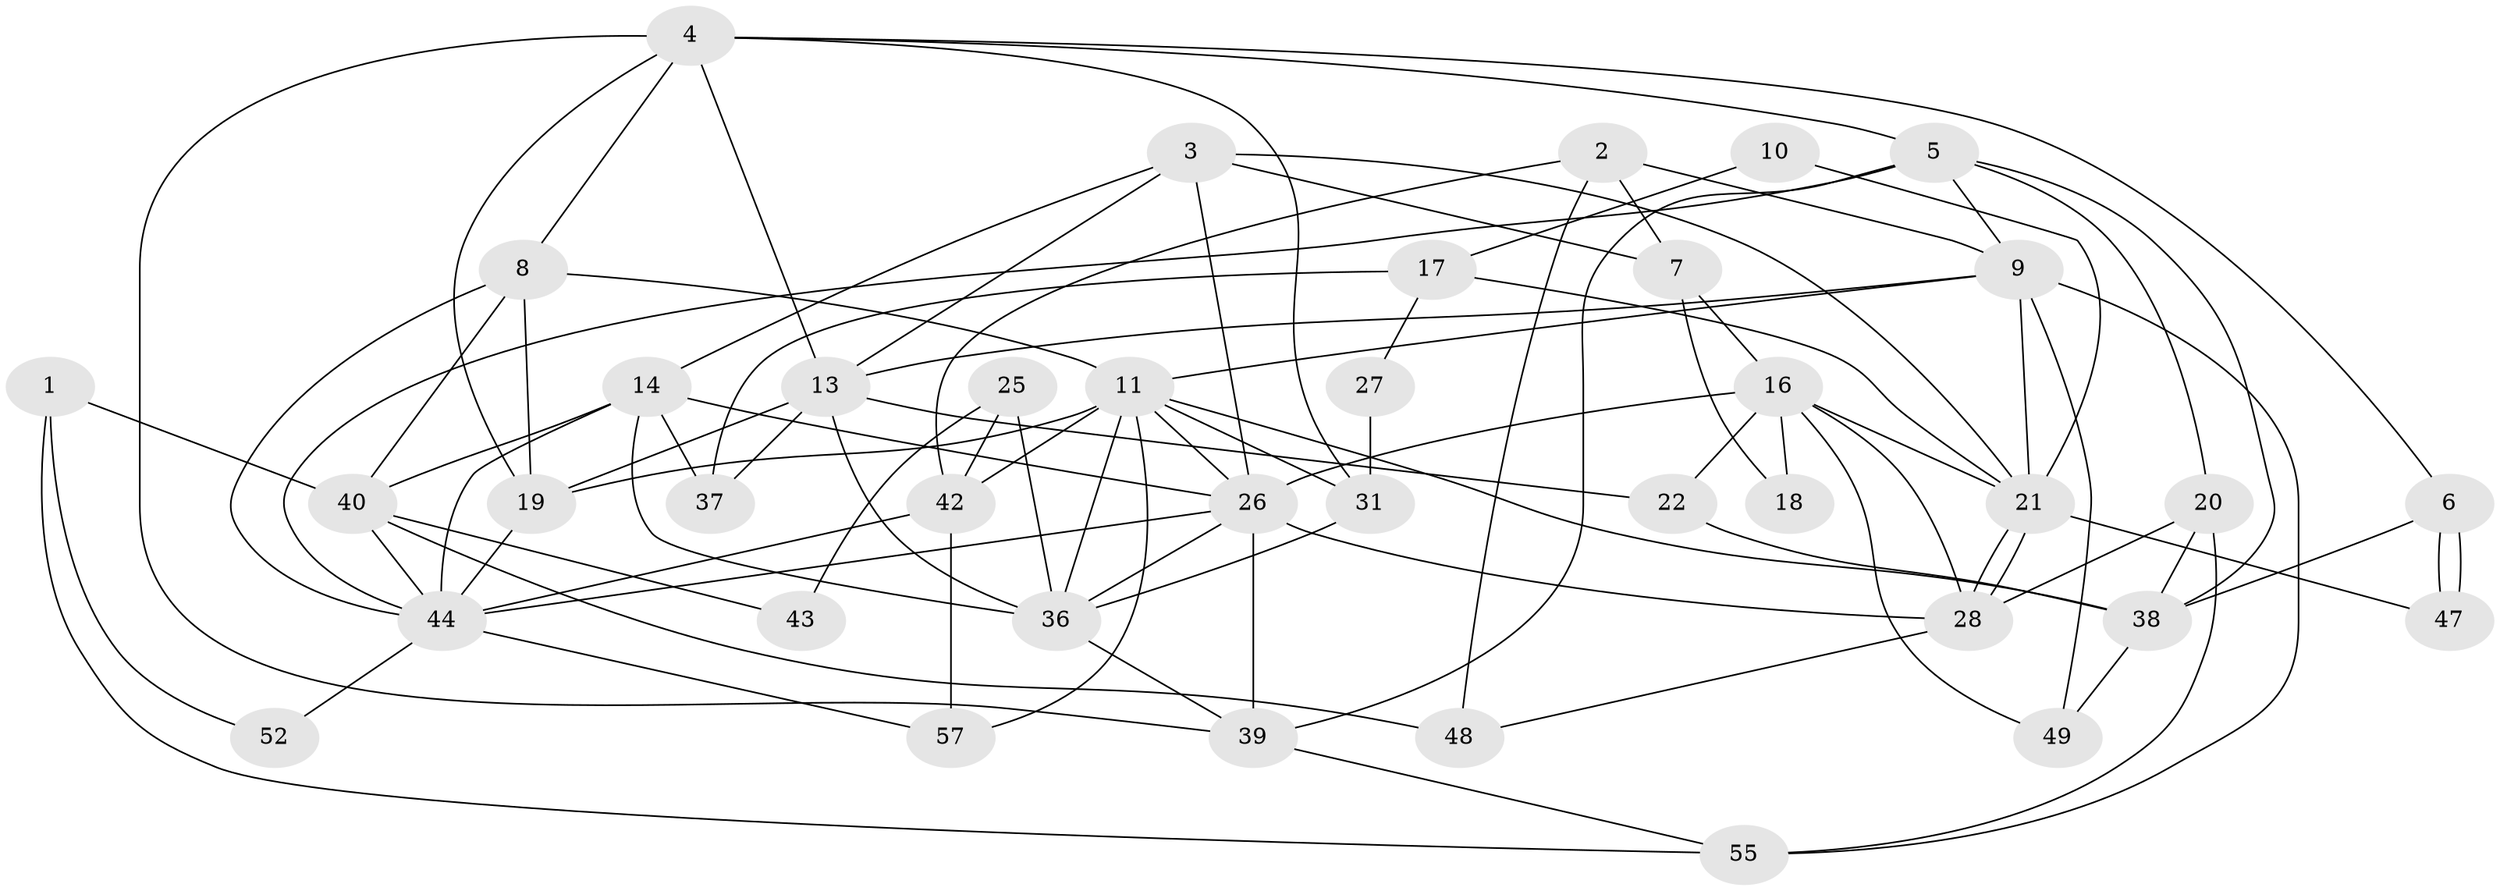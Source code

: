 // Generated by graph-tools (version 1.1) at 2025/52/02/27/25 19:52:03]
// undirected, 39 vertices, 93 edges
graph export_dot {
graph [start="1"]
  node [color=gray90,style=filled];
  1;
  2;
  3 [super="+24"];
  4 [super="+15"];
  5;
  6;
  7;
  8 [super="+30"];
  9 [super="+12"];
  10;
  11 [super="+54"];
  13 [super="+23"];
  14 [super="+33"];
  16 [super="+50"];
  17;
  18;
  19 [super="+51"];
  20 [super="+32"];
  21 [super="+29"];
  22;
  25 [super="+56"];
  26 [super="+34"];
  27;
  28 [super="+41"];
  31 [super="+35"];
  36 [super="+46"];
  37;
  38 [super="+53"];
  39;
  40;
  42;
  43;
  44 [super="+45"];
  47;
  48;
  49;
  52;
  55;
  57;
  1 -- 55;
  1 -- 40;
  1 -- 52;
  2 -- 42;
  2 -- 7;
  2 -- 48;
  2 -- 9;
  3 -- 14;
  3 -- 21;
  3 -- 26;
  3 -- 13;
  3 -- 7;
  4 -- 31;
  4 -- 5;
  4 -- 19;
  4 -- 6;
  4 -- 39;
  4 -- 8;
  4 -- 13;
  5 -- 20;
  5 -- 39;
  5 -- 38;
  5 -- 9;
  5 -- 44;
  6 -- 47;
  6 -- 47;
  6 -- 38;
  7 -- 18;
  7 -- 16;
  8 -- 40;
  8 -- 11;
  8 -- 19;
  8 -- 44;
  9 -- 11;
  9 -- 49;
  9 -- 55;
  9 -- 13;
  9 -- 21;
  10 -- 21;
  10 -- 17;
  11 -- 38;
  11 -- 31;
  11 -- 36;
  11 -- 57;
  11 -- 42;
  11 -- 26;
  11 -- 19;
  13 -- 22;
  13 -- 36;
  13 -- 37;
  13 -- 19;
  14 -- 40;
  14 -- 36;
  14 -- 26;
  14 -- 37;
  14 -- 44;
  16 -- 21;
  16 -- 49;
  16 -- 18;
  16 -- 22;
  16 -- 28;
  16 -- 26;
  17 -- 37;
  17 -- 27;
  17 -- 21;
  19 -- 44;
  20 -- 55;
  20 -- 28;
  20 -- 38;
  21 -- 28;
  21 -- 28;
  21 -- 47;
  22 -- 38;
  25 -- 36 [weight=2];
  25 -- 42;
  25 -- 43;
  26 -- 28;
  26 -- 36;
  26 -- 39;
  26 -- 44;
  27 -- 31 [weight=2];
  28 -- 48;
  31 -- 36;
  36 -- 39;
  38 -- 49;
  39 -- 55;
  40 -- 43;
  40 -- 48;
  40 -- 44;
  42 -- 57;
  42 -- 44;
  44 -- 52;
  44 -- 57;
}
